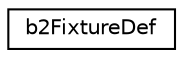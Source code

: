 digraph "Graphical Class Hierarchy"
{
 // LATEX_PDF_SIZE
  edge [fontname="Helvetica",fontsize="10",labelfontname="Helvetica",labelfontsize="10"];
  node [fontname="Helvetica",fontsize="10",shape=record];
  rankdir="LR";
  Node0 [label="b2FixtureDef",height=0.2,width=0.4,color="black", fillcolor="white", style="filled",URL="$structb2FixtureDef.html",tooltip=" "];
}
